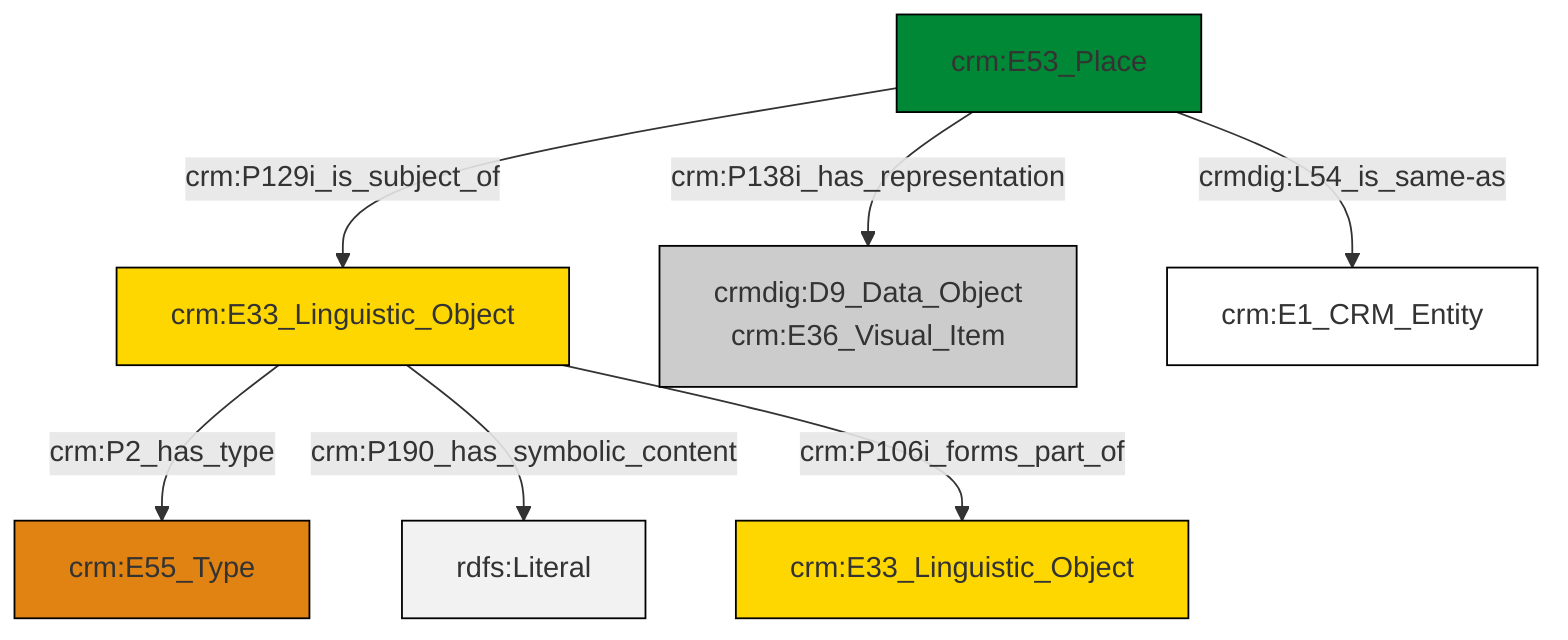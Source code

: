graph TD
classDef Literal fill:#f2f2f2,stroke:#000000;
classDef CRM_Entity fill:#FFFFFF,stroke:#000000;
classDef Temporal_Entity fill:#00C9E6, stroke:#000000;
classDef Type fill:#E18312, stroke:#000000;
classDef Time-Span fill:#2C9C91, stroke:#000000;
classDef Appellation fill:#FFEB7F, stroke:#000000;
classDef Place fill:#008836, stroke:#000000;
classDef Persistent_Item fill:#B266B2, stroke:#000000;
classDef Conceptual_Object fill:#FFD700, stroke:#000000;
classDef Physical_Thing fill:#D2B48C, stroke:#000000;
classDef Actor fill:#f58aad, stroke:#000000;
classDef PC_Classes fill:#4ce600, stroke:#000000;
classDef Multi fill:#cccccc,stroke:#000000;

0["crm:E53_Place"]:::Place -->|crm:P129i_is_subject_of| 2["crm:E33_Linguistic_Object"]:::Conceptual_Object
2["crm:E33_Linguistic_Object"]:::Conceptual_Object -->|crm:P2_has_type| 3["crm:E55_Type"]:::Type
2["crm:E33_Linguistic_Object"]:::Conceptual_Object -->|crm:P190_has_symbolic_content| 5[rdfs:Literal]:::Literal
0["crm:E53_Place"]:::Place -->|crm:P138i_has_representation| 6["crmdig:D9_Data_Object<br>crm:E36_Visual_Item"]:::Multi
2["crm:E33_Linguistic_Object"]:::Conceptual_Object -->|crm:P106i_forms_part_of| 7["crm:E33_Linguistic_Object"]:::Conceptual_Object
0["crm:E53_Place"]:::Place -->|crmdig:L54_is_same-as| 12["crm:E1_CRM_Entity"]:::CRM_Entity